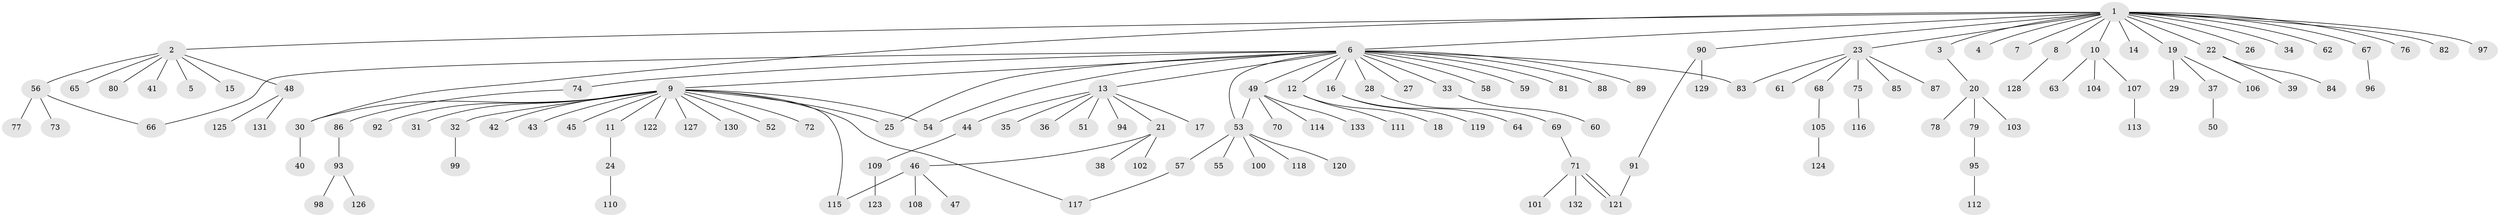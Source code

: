 // Generated by graph-tools (version 1.1) at 2025/48/03/09/25 04:48:19]
// undirected, 133 vertices, 142 edges
graph export_dot {
graph [start="1"]
  node [color=gray90,style=filled];
  1;
  2;
  3;
  4;
  5;
  6;
  7;
  8;
  9;
  10;
  11;
  12;
  13;
  14;
  15;
  16;
  17;
  18;
  19;
  20;
  21;
  22;
  23;
  24;
  25;
  26;
  27;
  28;
  29;
  30;
  31;
  32;
  33;
  34;
  35;
  36;
  37;
  38;
  39;
  40;
  41;
  42;
  43;
  44;
  45;
  46;
  47;
  48;
  49;
  50;
  51;
  52;
  53;
  54;
  55;
  56;
  57;
  58;
  59;
  60;
  61;
  62;
  63;
  64;
  65;
  66;
  67;
  68;
  69;
  70;
  71;
  72;
  73;
  74;
  75;
  76;
  77;
  78;
  79;
  80;
  81;
  82;
  83;
  84;
  85;
  86;
  87;
  88;
  89;
  90;
  91;
  92;
  93;
  94;
  95;
  96;
  97;
  98;
  99;
  100;
  101;
  102;
  103;
  104;
  105;
  106;
  107;
  108;
  109;
  110;
  111;
  112;
  113;
  114;
  115;
  116;
  117;
  118;
  119;
  120;
  121;
  122;
  123;
  124;
  125;
  126;
  127;
  128;
  129;
  130;
  131;
  132;
  133;
  1 -- 2;
  1 -- 3;
  1 -- 4;
  1 -- 6;
  1 -- 7;
  1 -- 8;
  1 -- 10;
  1 -- 14;
  1 -- 19;
  1 -- 22;
  1 -- 23;
  1 -- 26;
  1 -- 30;
  1 -- 34;
  1 -- 62;
  1 -- 67;
  1 -- 76;
  1 -- 82;
  1 -- 90;
  1 -- 97;
  2 -- 5;
  2 -- 15;
  2 -- 41;
  2 -- 48;
  2 -- 56;
  2 -- 65;
  2 -- 80;
  3 -- 20;
  6 -- 9;
  6 -- 12;
  6 -- 13;
  6 -- 16;
  6 -- 25;
  6 -- 27;
  6 -- 28;
  6 -- 33;
  6 -- 49;
  6 -- 53;
  6 -- 54;
  6 -- 58;
  6 -- 59;
  6 -- 66;
  6 -- 74;
  6 -- 81;
  6 -- 83;
  6 -- 88;
  6 -- 89;
  8 -- 128;
  9 -- 11;
  9 -- 25;
  9 -- 30;
  9 -- 31;
  9 -- 32;
  9 -- 42;
  9 -- 43;
  9 -- 45;
  9 -- 52;
  9 -- 54;
  9 -- 72;
  9 -- 92;
  9 -- 115;
  9 -- 117;
  9 -- 122;
  9 -- 127;
  9 -- 130;
  10 -- 63;
  10 -- 104;
  10 -- 107;
  11 -- 24;
  12 -- 18;
  12 -- 111;
  13 -- 17;
  13 -- 21;
  13 -- 35;
  13 -- 36;
  13 -- 44;
  13 -- 51;
  13 -- 94;
  16 -- 64;
  16 -- 119;
  19 -- 29;
  19 -- 37;
  19 -- 106;
  20 -- 78;
  20 -- 79;
  20 -- 103;
  21 -- 38;
  21 -- 46;
  21 -- 102;
  22 -- 39;
  22 -- 84;
  23 -- 61;
  23 -- 68;
  23 -- 75;
  23 -- 83;
  23 -- 85;
  23 -- 87;
  24 -- 110;
  28 -- 69;
  30 -- 40;
  32 -- 99;
  33 -- 60;
  37 -- 50;
  44 -- 109;
  46 -- 47;
  46 -- 108;
  46 -- 115;
  48 -- 125;
  48 -- 131;
  49 -- 53;
  49 -- 70;
  49 -- 114;
  49 -- 133;
  53 -- 55;
  53 -- 57;
  53 -- 100;
  53 -- 118;
  53 -- 120;
  56 -- 66;
  56 -- 73;
  56 -- 77;
  57 -- 117;
  67 -- 96;
  68 -- 105;
  69 -- 71;
  71 -- 101;
  71 -- 121;
  71 -- 121;
  71 -- 132;
  74 -- 86;
  75 -- 116;
  79 -- 95;
  86 -- 93;
  90 -- 91;
  90 -- 129;
  91 -- 121;
  93 -- 98;
  93 -- 126;
  95 -- 112;
  105 -- 124;
  107 -- 113;
  109 -- 123;
}
